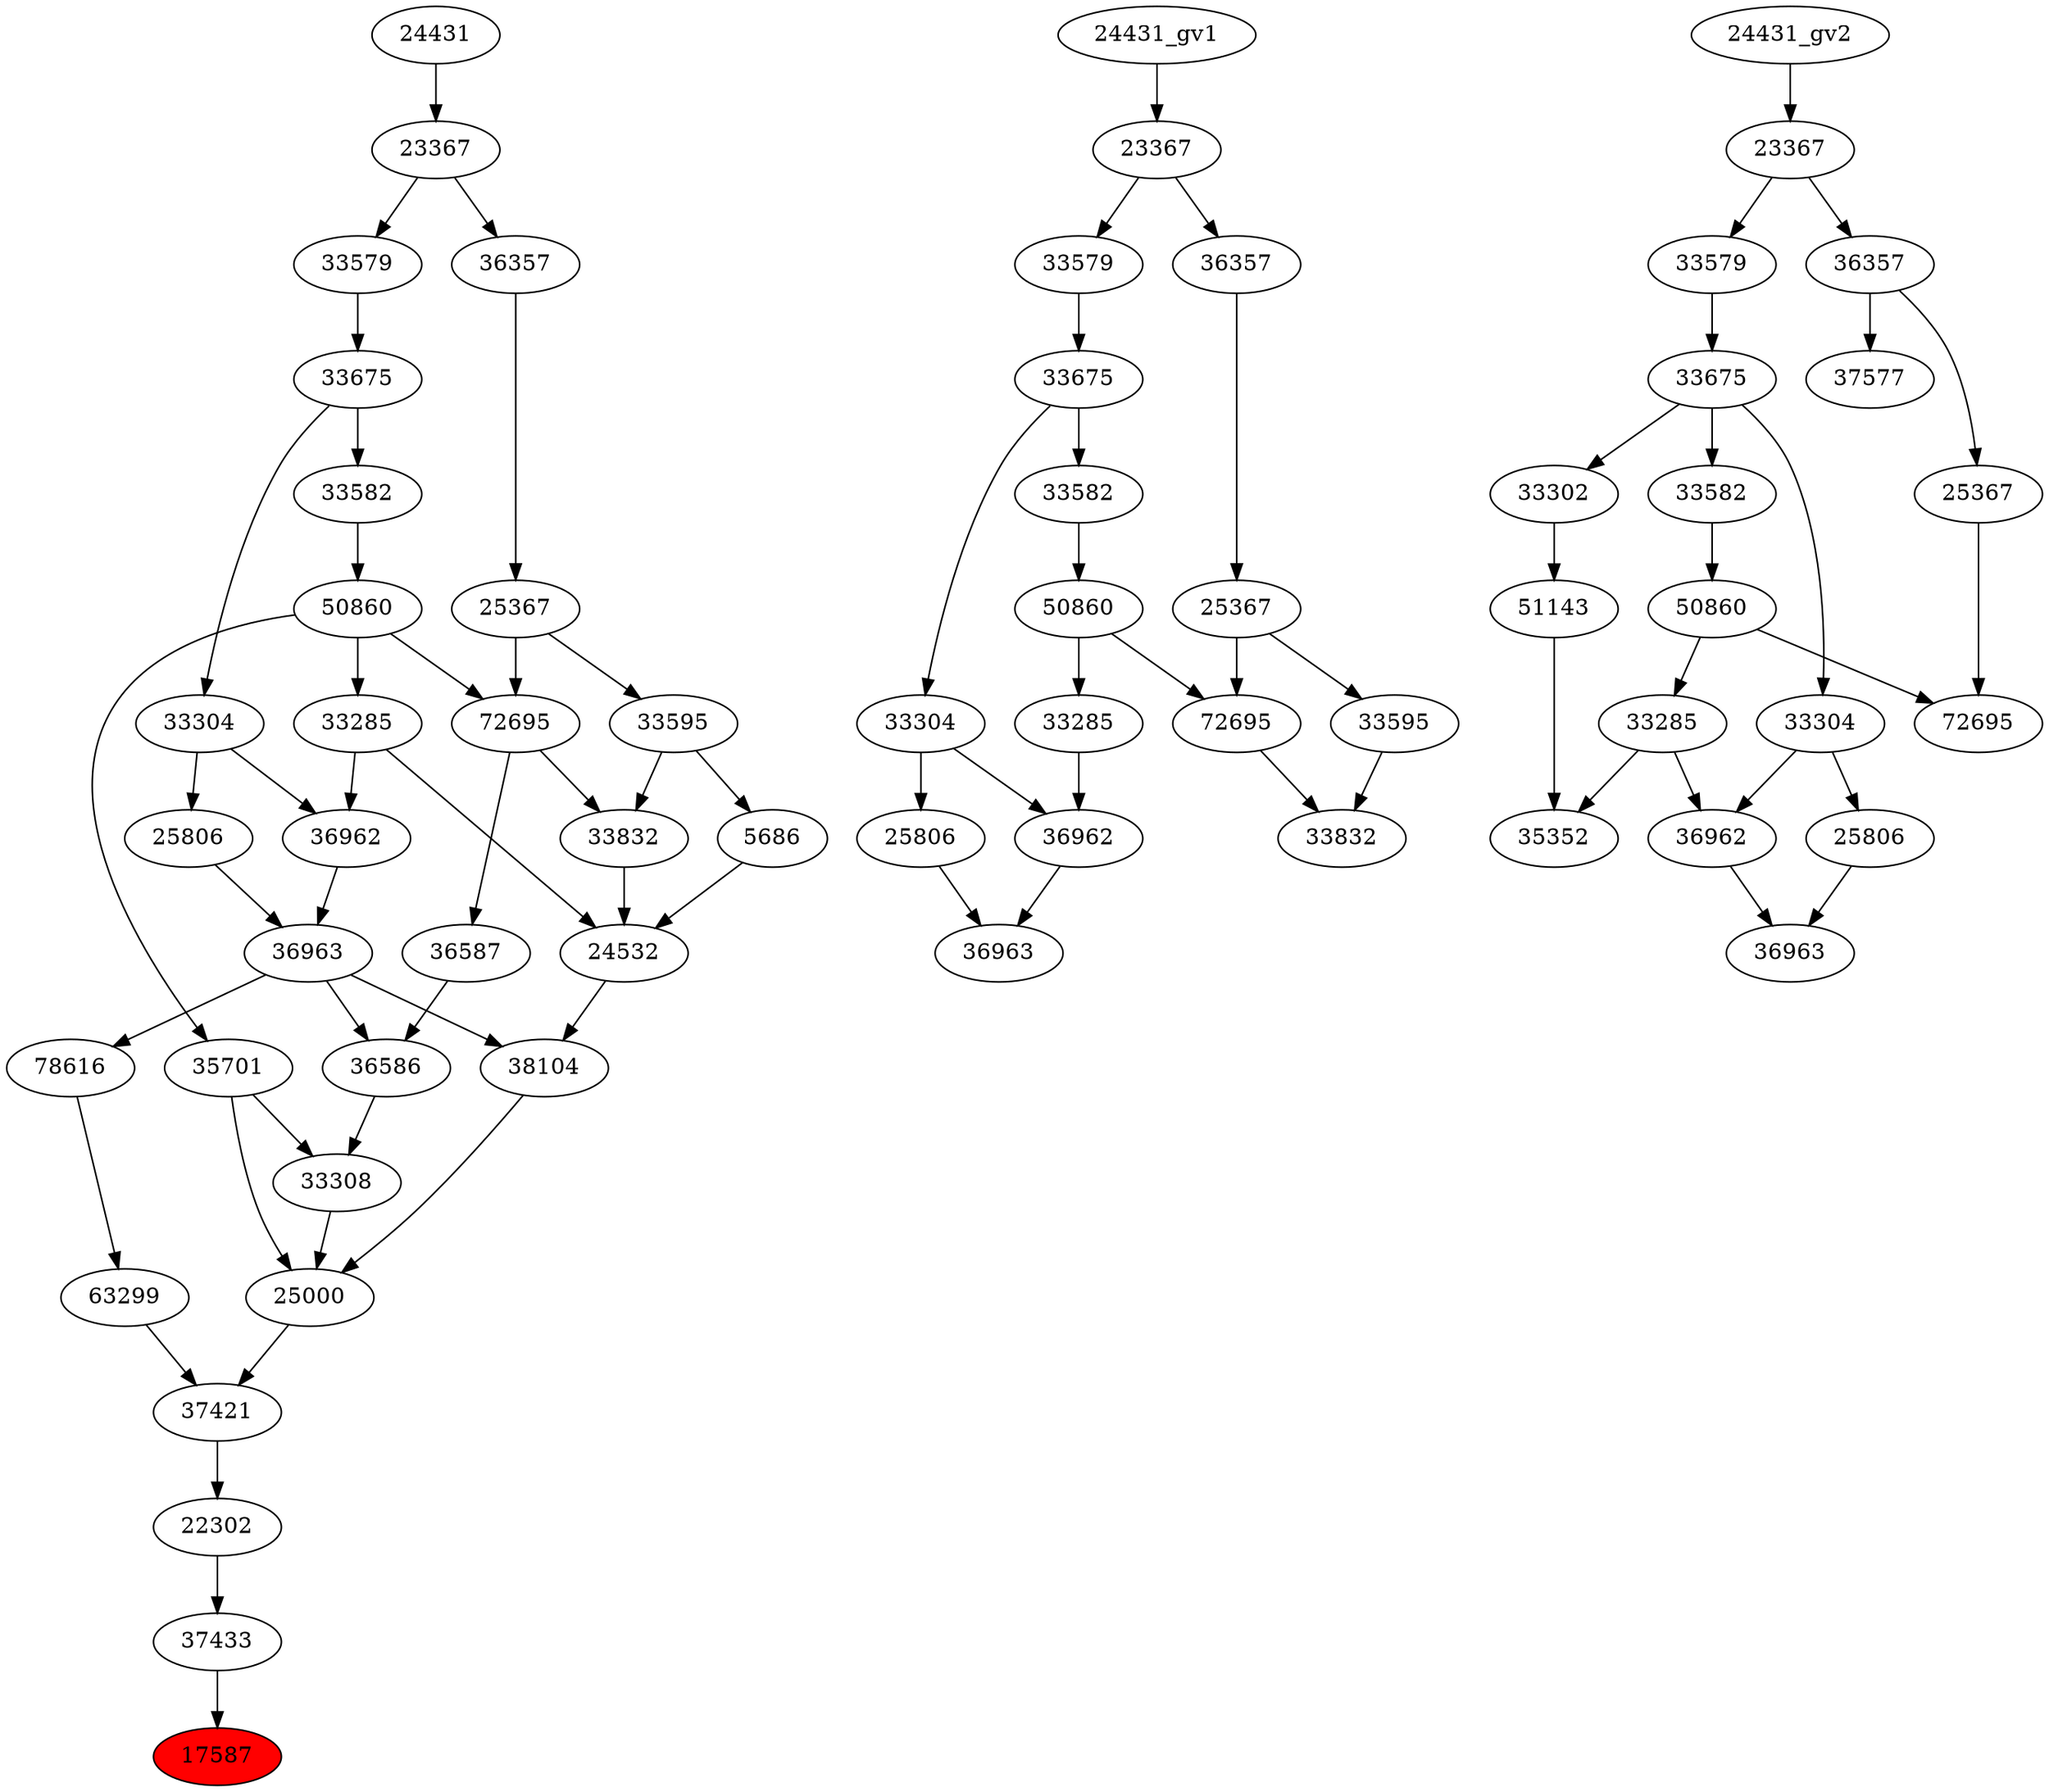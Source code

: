 strict digraph root {
	node [label="\N"];
	{
		node [fillcolor="",
			label="\N",
			style=""
		];
		17587		 [fillcolor=red,
			label=17587,
			style=filled];
		37433		 [label=37433];
		37433 -> 17587;
		22302		 [label=22302];
		22302 -> 37433;
		37421		 [label=37421];
		37421 -> 22302;
		25000		 [label=25000];
		25000 -> 37421;
		63299		 [label=63299];
		63299 -> 37421;
		33308		 [label=33308];
		33308 -> 25000;
		38104		 [label=38104];
		38104 -> 25000;
		35701		 [label=35701];
		35701 -> 25000;
		35701 -> 33308;
		78616		 [label=78616];
		78616 -> 63299;
		36586		 [label=36586];
		36586 -> 33308;
		24532		 [label=24532];
		24532 -> 38104;
		36963		 [label=36963];
		36963 -> 38104;
		36963 -> 78616;
		36963 -> 36586;
		50860		 [label=50860];
		50860 -> 35701;
		33285		 [label=33285];
		50860 -> 33285;
		72695		 [label=72695];
		50860 -> 72695;
		36587		 [label=36587];
		36587 -> 36586;
		33285 -> 24532;
		36962		 [label=36962];
		33285 -> 36962;
		5686		 [label=5686];
		5686 -> 24532;
		33832		 [label=33832];
		33832 -> 24532;
		36962 -> 36963;
		25806		 [label=25806];
		25806 -> 36963;
		33582		 [label=33582];
		33582 -> 50860;
		72695 -> 36587;
		72695 -> 33832;
		33595		 [label=33595];
		33595 -> 5686;
		33595 -> 33832;
		33304		 [label=33304];
		33304 -> 36962;
		33304 -> 25806;
		33675		 [label=33675];
		33675 -> 33582;
		33675 -> 33304;
		25367		 [label=25367];
		25367 -> 72695;
		25367 -> 33595;
		33579		 [label=33579];
		33579 -> 33675;
		36357		 [label=36357];
		36357 -> 25367;
		23367		 [label=23367];
		23367 -> 33579;
		23367 -> 36357;
		24431		 [label=24431];
		24431 -> 23367;
	}
	{
		node [label="\N"];
		"36963_gv1"		 [label=36963];
		"36962_gv1"		 [label=36962];
		"36962_gv1" -> "36963_gv1";
		"25806_gv1"		 [label=25806];
		"25806_gv1" -> "36963_gv1";
		"50860_gv1"		 [label=50860];
		"33285_gv1"		 [label=33285];
		"50860_gv1" -> "33285_gv1";
		"72695_gv1"		 [label=72695];
		"50860_gv1" -> "72695_gv1";
		"33582_gv1"		 [label=33582];
		"33582_gv1" -> "50860_gv1";
		"33285_gv1" -> "36962_gv1";
		"33832_gv1"		 [label=33832];
		"72695_gv1" -> "33832_gv1";
		"33595_gv1"		 [label=33595];
		"33595_gv1" -> "33832_gv1";
		"33304_gv1"		 [label=33304];
		"33304_gv1" -> "36962_gv1";
		"33304_gv1" -> "25806_gv1";
		"33675_gv1"		 [label=33675];
		"33675_gv1" -> "33582_gv1";
		"33675_gv1" -> "33304_gv1";
		"25367_gv1"		 [label=25367];
		"25367_gv1" -> "72695_gv1";
		"25367_gv1" -> "33595_gv1";
		"33579_gv1"		 [label=33579];
		"33579_gv1" -> "33675_gv1";
		"36357_gv1"		 [label=36357];
		"36357_gv1" -> "25367_gv1";
		"23367_gv1"		 [label=23367];
		"23367_gv1" -> "33579_gv1";
		"23367_gv1" -> "36357_gv1";
		"24431_gv1" -> "23367_gv1";
	}
	{
		node [label="\N"];
		35352		 [label=35352];
		"33285_gv2"		 [label=33285];
		"33285_gv2" -> 35352;
		"36962_gv2"		 [label=36962];
		"33285_gv2" -> "36962_gv2";
		51143		 [label=51143];
		51143 -> 35352;
		"50860_gv2"		 [label=50860];
		"50860_gv2" -> "33285_gv2";
		"72695_gv2"		 [label=72695];
		"50860_gv2" -> "72695_gv2";
		"33582_gv2"		 [label=33582];
		"33582_gv2" -> "50860_gv2";
		"36963_gv2"		 [label=36963];
		"36962_gv2" -> "36963_gv2";
		"33304_gv2"		 [label=33304];
		"33304_gv2" -> "36962_gv2";
		"25806_gv2"		 [label=25806];
		"33304_gv2" -> "25806_gv2";
		33302		 [label=33302];
		33302 -> 51143;
		"33675_gv2"		 [label=33675];
		"33675_gv2" -> "33582_gv2";
		"33675_gv2" -> "33304_gv2";
		"33675_gv2" -> 33302;
		"25806_gv2" -> "36963_gv2";
		"33579_gv2"		 [label=33579];
		"33579_gv2" -> "33675_gv2";
		"25367_gv2"		 [label=25367];
		"25367_gv2" -> "72695_gv2";
		"23367_gv2"		 [label=23367];
		"23367_gv2" -> "33579_gv2";
		"36357_gv2"		 [label=36357];
		"23367_gv2" -> "36357_gv2";
		"36357_gv2" -> "25367_gv2";
		37577		 [label=37577];
		"36357_gv2" -> 37577;
		"24431_gv2" -> "23367_gv2";
	}
}
